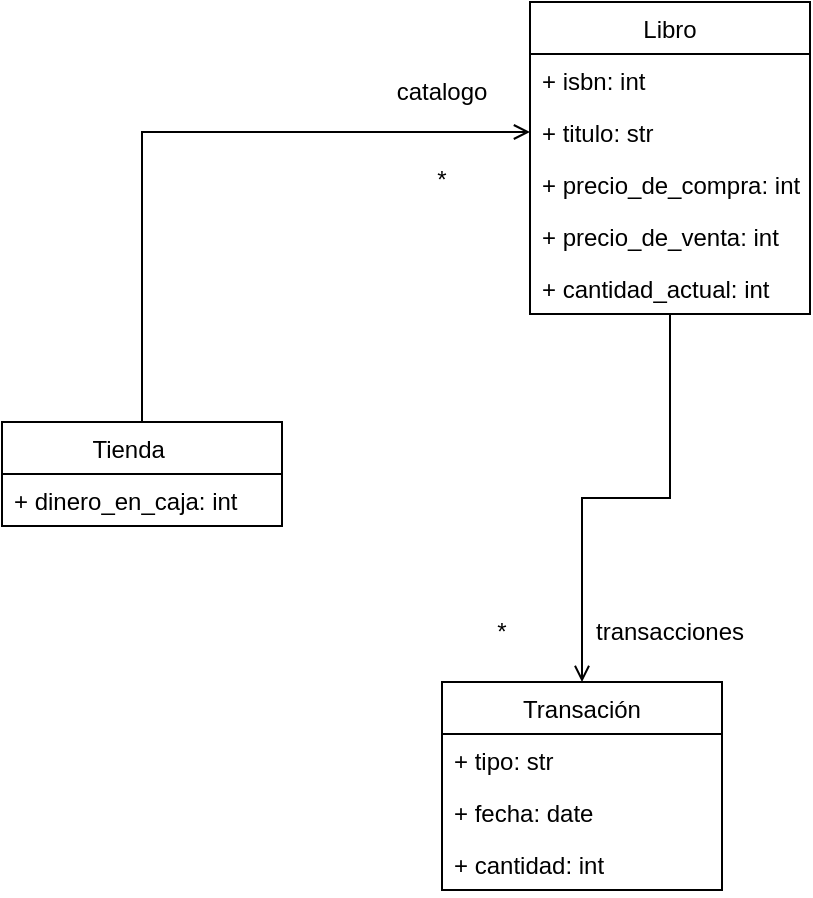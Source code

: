 <mxfile version="16.5.1" type="device"><diagram id="W4pQe__nyLPLcEeLN3Y2" name="Página-1"><mxGraphModel dx="692" dy="427" grid="1" gridSize="10" guides="1" tooltips="1" connect="1" arrows="1" fold="1" page="1" pageScale="1" pageWidth="827" pageHeight="1169" math="0" shadow="0"><root><mxCell id="0"/><mxCell id="1" parent="0"/><mxCell id="ElEIbenFitURkOgS3OoG-17" style="edgeStyle=orthogonalEdgeStyle;rounded=0;orthogonalLoop=1;jettySize=auto;html=1;entryX=0;entryY=0.5;entryDx=0;entryDy=0;endArrow=open;endFill=0;" edge="1" parent="1" source="ElEIbenFitURkOgS3OoG-2" target="ElEIbenFitURkOgS3OoG-8"><mxGeometry relative="1" as="geometry"/></mxCell><mxCell id="ElEIbenFitURkOgS3OoG-2" value="Tienda    " style="swimlane;fontStyle=0;childLayout=stackLayout;horizontal=1;startSize=26;fillColor=none;horizontalStack=0;resizeParent=1;resizeParentMax=0;resizeLast=0;collapsible=1;marginBottom=0;" vertex="1" parent="1"><mxGeometry x="80" y="320" width="140" height="52" as="geometry"/></mxCell><mxCell id="ElEIbenFitURkOgS3OoG-3" value="+ dinero_en_caja: int" style="text;strokeColor=none;fillColor=none;align=left;verticalAlign=top;spacingLeft=4;spacingRight=4;overflow=hidden;rotatable=0;points=[[0,0.5],[1,0.5]];portConstraint=eastwest;" vertex="1" parent="ElEIbenFitURkOgS3OoG-2"><mxGeometry y="26" width="140" height="26" as="geometry"/></mxCell><mxCell id="ElEIbenFitURkOgS3OoG-18" style="edgeStyle=orthogonalEdgeStyle;rounded=0;orthogonalLoop=1;jettySize=auto;html=1;exitX=0.5;exitY=1;exitDx=0;exitDy=0;entryX=0.5;entryY=0;entryDx=0;entryDy=0;endArrow=open;endFill=0;" edge="1" parent="1" source="ElEIbenFitURkOgS3OoG-6" target="ElEIbenFitURkOgS3OoG-10"><mxGeometry relative="1" as="geometry"/></mxCell><mxCell id="ElEIbenFitURkOgS3OoG-6" value="Libro" style="swimlane;fontStyle=0;childLayout=stackLayout;horizontal=1;startSize=26;fillColor=none;horizontalStack=0;resizeParent=1;resizeParentMax=0;resizeLast=0;collapsible=1;marginBottom=0;" vertex="1" parent="1"><mxGeometry x="344" y="110" width="140" height="156" as="geometry"/></mxCell><mxCell id="ElEIbenFitURkOgS3OoG-7" value="+ isbn: int" style="text;strokeColor=none;fillColor=none;align=left;verticalAlign=top;spacingLeft=4;spacingRight=4;overflow=hidden;rotatable=0;points=[[0,0.5],[1,0.5]];portConstraint=eastwest;" vertex="1" parent="ElEIbenFitURkOgS3OoG-6"><mxGeometry y="26" width="140" height="26" as="geometry"/></mxCell><mxCell id="ElEIbenFitURkOgS3OoG-8" value="+ titulo: str" style="text;strokeColor=none;fillColor=none;align=left;verticalAlign=top;spacingLeft=4;spacingRight=4;overflow=hidden;rotatable=0;points=[[0,0.5],[1,0.5]];portConstraint=eastwest;" vertex="1" parent="ElEIbenFitURkOgS3OoG-6"><mxGeometry y="52" width="140" height="26" as="geometry"/></mxCell><mxCell id="ElEIbenFitURkOgS3OoG-9" value="+ precio_de_compra: int" style="text;strokeColor=none;fillColor=none;align=left;verticalAlign=top;spacingLeft=4;spacingRight=4;overflow=hidden;rotatable=0;points=[[0,0.5],[1,0.5]];portConstraint=eastwest;" vertex="1" parent="ElEIbenFitURkOgS3OoG-6"><mxGeometry y="78" width="140" height="26" as="geometry"/></mxCell><mxCell id="ElEIbenFitURkOgS3OoG-15" value="+ precio_de_venta: int" style="text;strokeColor=none;fillColor=none;align=left;verticalAlign=top;spacingLeft=4;spacingRight=4;overflow=hidden;rotatable=0;points=[[0,0.5],[1,0.5]];portConstraint=eastwest;" vertex="1" parent="ElEIbenFitURkOgS3OoG-6"><mxGeometry y="104" width="140" height="26" as="geometry"/></mxCell><mxCell id="ElEIbenFitURkOgS3OoG-16" value="+ cantidad_actual: int" style="text;strokeColor=none;fillColor=none;align=left;verticalAlign=top;spacingLeft=4;spacingRight=4;overflow=hidden;rotatable=0;points=[[0,0.5],[1,0.5]];portConstraint=eastwest;" vertex="1" parent="ElEIbenFitURkOgS3OoG-6"><mxGeometry y="130" width="140" height="26" as="geometry"/></mxCell><mxCell id="ElEIbenFitURkOgS3OoG-10" value="Transación" style="swimlane;fontStyle=0;childLayout=stackLayout;horizontal=1;startSize=26;fillColor=none;horizontalStack=0;resizeParent=1;resizeParentMax=0;resizeLast=0;collapsible=1;marginBottom=0;" vertex="1" parent="1"><mxGeometry x="300" y="450" width="140" height="104" as="geometry"/></mxCell><mxCell id="ElEIbenFitURkOgS3OoG-11" value="+ tipo: str" style="text;strokeColor=none;fillColor=none;align=left;verticalAlign=top;spacingLeft=4;spacingRight=4;overflow=hidden;rotatable=0;points=[[0,0.5],[1,0.5]];portConstraint=eastwest;" vertex="1" parent="ElEIbenFitURkOgS3OoG-10"><mxGeometry y="26" width="140" height="26" as="geometry"/></mxCell><mxCell id="ElEIbenFitURkOgS3OoG-12" value="+ fecha: date" style="text;strokeColor=none;fillColor=none;align=left;verticalAlign=top;spacingLeft=4;spacingRight=4;overflow=hidden;rotatable=0;points=[[0,0.5],[1,0.5]];portConstraint=eastwest;" vertex="1" parent="ElEIbenFitURkOgS3OoG-10"><mxGeometry y="52" width="140" height="26" as="geometry"/></mxCell><mxCell id="ElEIbenFitURkOgS3OoG-13" value="+ cantidad: int" style="text;strokeColor=none;fillColor=none;align=left;verticalAlign=top;spacingLeft=4;spacingRight=4;overflow=hidden;rotatable=0;points=[[0,0.5],[1,0.5]];portConstraint=eastwest;" vertex="1" parent="ElEIbenFitURkOgS3OoG-10"><mxGeometry y="78" width="140" height="26" as="geometry"/></mxCell><mxCell id="ElEIbenFitURkOgS3OoG-19" value="catalogo" style="text;html=1;strokeColor=none;fillColor=none;align=center;verticalAlign=middle;whiteSpace=wrap;rounded=0;" vertex="1" parent="1"><mxGeometry x="270" y="140" width="60" height="30" as="geometry"/></mxCell><mxCell id="ElEIbenFitURkOgS3OoG-20" value="*" style="text;html=1;strokeColor=none;fillColor=none;align=center;verticalAlign=middle;whiteSpace=wrap;rounded=0;" vertex="1" parent="1"><mxGeometry x="270" y="184" width="60" height="30" as="geometry"/></mxCell><mxCell id="ElEIbenFitURkOgS3OoG-21" value="*" style="text;html=1;strokeColor=none;fillColor=none;align=center;verticalAlign=middle;whiteSpace=wrap;rounded=0;" vertex="1" parent="1"><mxGeometry x="300" y="410" width="60" height="30" as="geometry"/></mxCell><mxCell id="ElEIbenFitURkOgS3OoG-22" value="transacciones" style="text;html=1;strokeColor=none;fillColor=none;align=center;verticalAlign=middle;whiteSpace=wrap;rounded=0;" vertex="1" parent="1"><mxGeometry x="384" y="410" width="60" height="30" as="geometry"/></mxCell></root></mxGraphModel></diagram></mxfile>